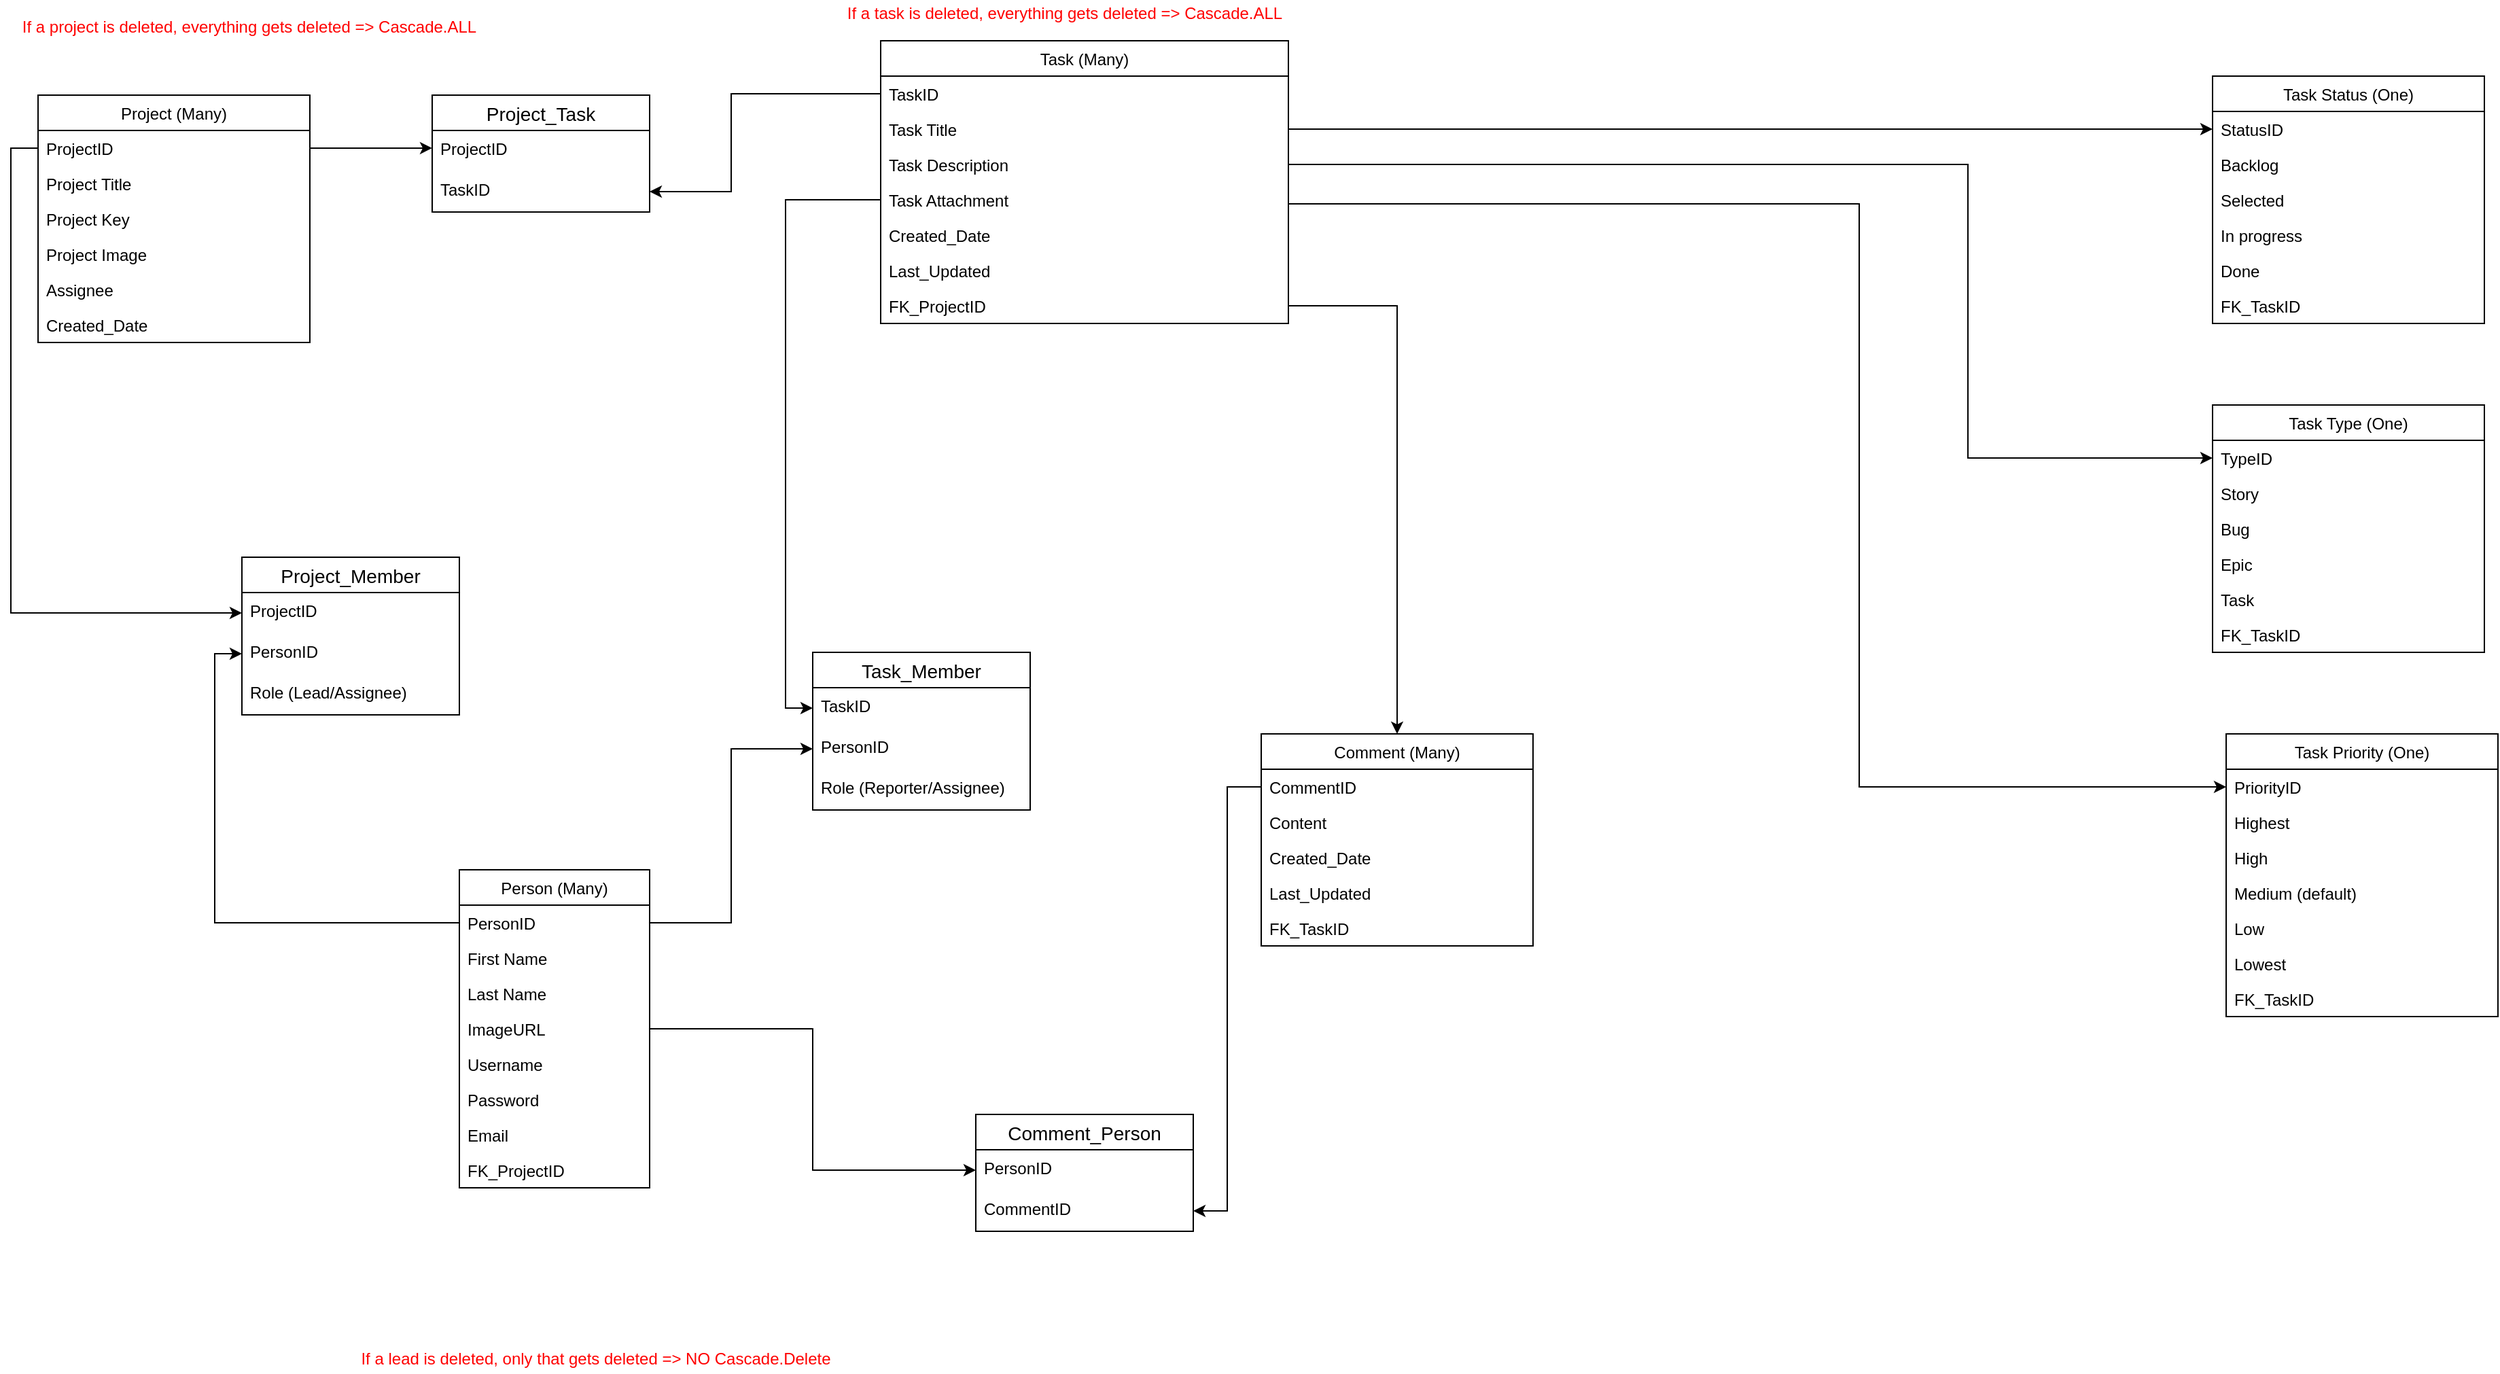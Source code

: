 <mxfile version="13.5.5" type="device"><diagram id="PPoXgymU4LIFoMwUaSdk" name="Page-1"><mxGraphModel dx="2194" dy="1248" grid="1" gridSize="10" guides="1" tooltips="1" connect="1" arrows="1" fold="1" page="1" pageScale="1" pageWidth="1100" pageHeight="850" math="0" shadow="0"><root><mxCell id="0"/><mxCell id="1" parent="0"/><mxCell id="OyVFMeDiMLTQ-FdkmVcx-9" value="Task (Many)" style="swimlane;fontStyle=0;childLayout=stackLayout;horizontal=1;startSize=26;fillColor=none;horizontalStack=0;resizeParent=1;resizeParentMax=0;resizeLast=0;collapsible=1;marginBottom=0;" vertex="1" parent="1"><mxGeometry x="690" y="40" width="300" height="208" as="geometry"/></mxCell><mxCell id="OyVFMeDiMLTQ-FdkmVcx-10" value="TaskID" style="text;strokeColor=none;fillColor=none;align=left;verticalAlign=top;spacingLeft=4;spacingRight=4;overflow=hidden;rotatable=0;points=[[0,0.5],[1,0.5]];portConstraint=eastwest;" vertex="1" parent="OyVFMeDiMLTQ-FdkmVcx-9"><mxGeometry y="26" width="300" height="26" as="geometry"/></mxCell><mxCell id="OyVFMeDiMLTQ-FdkmVcx-11" value="Task Title" style="text;strokeColor=none;fillColor=none;align=left;verticalAlign=top;spacingLeft=4;spacingRight=4;overflow=hidden;rotatable=0;points=[[0,0.5],[1,0.5]];portConstraint=eastwest;" vertex="1" parent="OyVFMeDiMLTQ-FdkmVcx-9"><mxGeometry y="52" width="300" height="26" as="geometry"/></mxCell><mxCell id="OyVFMeDiMLTQ-FdkmVcx-22" value="Task Description" style="text;strokeColor=none;fillColor=none;align=left;verticalAlign=top;spacingLeft=4;spacingRight=4;overflow=hidden;rotatable=0;points=[[0,0.5],[1,0.5]];portConstraint=eastwest;" vertex="1" parent="OyVFMeDiMLTQ-FdkmVcx-9"><mxGeometry y="78" width="300" height="26" as="geometry"/></mxCell><mxCell id="OyVFMeDiMLTQ-FdkmVcx-30" value="Task Attachment" style="text;strokeColor=none;fillColor=none;align=left;verticalAlign=top;spacingLeft=4;spacingRight=4;overflow=hidden;rotatable=0;points=[[0,0.5],[1,0.5]];portConstraint=eastwest;" vertex="1" parent="OyVFMeDiMLTQ-FdkmVcx-9"><mxGeometry y="104" width="300" height="26" as="geometry"/></mxCell><mxCell id="OyVFMeDiMLTQ-FdkmVcx-172" value="Created_Date" style="text;strokeColor=none;fillColor=none;align=left;verticalAlign=top;spacingLeft=4;spacingRight=4;overflow=hidden;rotatable=0;points=[[0,0.5],[1,0.5]];portConstraint=eastwest;" vertex="1" parent="OyVFMeDiMLTQ-FdkmVcx-9"><mxGeometry y="130" width="300" height="26" as="geometry"/></mxCell><mxCell id="OyVFMeDiMLTQ-FdkmVcx-173" value="Last_Updated" style="text;strokeColor=none;fillColor=none;align=left;verticalAlign=top;spacingLeft=4;spacingRight=4;overflow=hidden;rotatable=0;points=[[0,0.5],[1,0.5]];portConstraint=eastwest;" vertex="1" parent="OyVFMeDiMLTQ-FdkmVcx-9"><mxGeometry y="156" width="300" height="26" as="geometry"/></mxCell><mxCell id="OyVFMeDiMLTQ-FdkmVcx-36" value="FK_ProjectID" style="text;strokeColor=none;fillColor=none;align=left;verticalAlign=top;spacingLeft=4;spacingRight=4;overflow=hidden;rotatable=0;points=[[0,0.5],[1,0.5]];portConstraint=eastwest;" vertex="1" parent="OyVFMeDiMLTQ-FdkmVcx-9"><mxGeometry y="182" width="300" height="26" as="geometry"/></mxCell><mxCell id="OyVFMeDiMLTQ-FdkmVcx-52" value="&lt;font color=&quot;#ff0000&quot;&gt;If a project is deleted, everything gets deleted =&amp;gt; Cascade.ALL&lt;/font&gt;" style="text;html=1;resizable=0;autosize=1;align=center;verticalAlign=middle;points=[];fillColor=none;strokeColor=none;rounded=0;" vertex="1" parent="1"><mxGeometry x="50" y="20" width="350" height="20" as="geometry"/></mxCell><mxCell id="OyVFMeDiMLTQ-FdkmVcx-57" value="Task Status (One)" style="swimlane;fontStyle=0;childLayout=stackLayout;horizontal=1;startSize=26;fillColor=none;horizontalStack=0;resizeParent=1;resizeParentMax=0;resizeLast=0;collapsible=1;marginBottom=0;" vertex="1" parent="1"><mxGeometry x="1670" y="66" width="200" height="182" as="geometry"/></mxCell><mxCell id="OyVFMeDiMLTQ-FdkmVcx-58" value="StatusID" style="text;strokeColor=none;fillColor=none;align=left;verticalAlign=top;spacingLeft=4;spacingRight=4;overflow=hidden;rotatable=0;points=[[0,0.5],[1,0.5]];portConstraint=eastwest;" vertex="1" parent="OyVFMeDiMLTQ-FdkmVcx-57"><mxGeometry y="26" width="200" height="26" as="geometry"/></mxCell><mxCell id="OyVFMeDiMLTQ-FdkmVcx-59" value="Backlog" style="text;strokeColor=none;fillColor=none;align=left;verticalAlign=top;spacingLeft=4;spacingRight=4;overflow=hidden;rotatable=0;points=[[0,0.5],[1,0.5]];portConstraint=eastwest;" vertex="1" parent="OyVFMeDiMLTQ-FdkmVcx-57"><mxGeometry y="52" width="200" height="26" as="geometry"/></mxCell><mxCell id="OyVFMeDiMLTQ-FdkmVcx-60" value="Selected" style="text;strokeColor=none;fillColor=none;align=left;verticalAlign=top;spacingLeft=4;spacingRight=4;overflow=hidden;rotatable=0;points=[[0,0.5],[1,0.5]];portConstraint=eastwest;" vertex="1" parent="OyVFMeDiMLTQ-FdkmVcx-57"><mxGeometry y="78" width="200" height="26" as="geometry"/></mxCell><mxCell id="OyVFMeDiMLTQ-FdkmVcx-61" value="In progress" style="text;strokeColor=none;fillColor=none;align=left;verticalAlign=top;spacingLeft=4;spacingRight=4;overflow=hidden;rotatable=0;points=[[0,0.5],[1,0.5]];portConstraint=eastwest;" vertex="1" parent="OyVFMeDiMLTQ-FdkmVcx-57"><mxGeometry y="104" width="200" height="26" as="geometry"/></mxCell><mxCell id="OyVFMeDiMLTQ-FdkmVcx-62" value="Done" style="text;strokeColor=none;fillColor=none;align=left;verticalAlign=top;spacingLeft=4;spacingRight=4;overflow=hidden;rotatable=0;points=[[0,0.5],[1,0.5]];portConstraint=eastwest;" vertex="1" parent="OyVFMeDiMLTQ-FdkmVcx-57"><mxGeometry y="130" width="200" height="26" as="geometry"/></mxCell><mxCell id="OyVFMeDiMLTQ-FdkmVcx-63" value="FK_TaskID" style="text;strokeColor=none;fillColor=none;align=left;verticalAlign=top;spacingLeft=4;spacingRight=4;overflow=hidden;rotatable=0;points=[[0,0.5],[1,0.5]];portConstraint=eastwest;" vertex="1" parent="OyVFMeDiMLTQ-FdkmVcx-57"><mxGeometry y="156" width="200" height="26" as="geometry"/></mxCell><mxCell id="OyVFMeDiMLTQ-FdkmVcx-181" value="Project_Task" style="swimlane;fontStyle=0;childLayout=stackLayout;horizontal=1;startSize=26;horizontalStack=0;resizeParent=1;resizeParentMax=0;resizeLast=0;collapsible=1;marginBottom=0;align=center;fontSize=14;" vertex="1" parent="1"><mxGeometry x="360" y="80" width="160" height="86" as="geometry"/></mxCell><mxCell id="OyVFMeDiMLTQ-FdkmVcx-182" value="ProjectID" style="text;strokeColor=none;fillColor=none;spacingLeft=4;spacingRight=4;overflow=hidden;rotatable=0;points=[[0,0.5],[1,0.5]];portConstraint=eastwest;fontSize=12;" vertex="1" parent="OyVFMeDiMLTQ-FdkmVcx-181"><mxGeometry y="26" width="160" height="30" as="geometry"/></mxCell><mxCell id="OyVFMeDiMLTQ-FdkmVcx-183" value="TaskID" style="text;strokeColor=none;fillColor=none;spacingLeft=4;spacingRight=4;overflow=hidden;rotatable=0;points=[[0,0.5],[1,0.5]];portConstraint=eastwest;fontSize=12;" vertex="1" parent="OyVFMeDiMLTQ-FdkmVcx-181"><mxGeometry y="56" width="160" height="30" as="geometry"/></mxCell><mxCell id="OyVFMeDiMLTQ-FdkmVcx-54" value="&lt;font color=&quot;#ff0000&quot;&gt;If a lead is deleted, only that gets deleted =&amp;gt; NO Cascade.Delete&lt;/font&gt;" style="text;html=1;resizable=0;autosize=1;align=center;verticalAlign=middle;points=[];fillColor=none;strokeColor=none;rounded=0;" vertex="1" parent="1"><mxGeometry x="300" y="1000" width="360" height="20" as="geometry"/></mxCell><mxCell id="OyVFMeDiMLTQ-FdkmVcx-104" value="&lt;font color=&quot;#ff0000&quot;&gt;If a task is deleted, everything gets deleted =&amp;gt; Cascade.ALL&lt;/font&gt;" style="text;html=1;resizable=0;autosize=1;align=center;verticalAlign=middle;points=[];fillColor=none;strokeColor=none;rounded=0;" vertex="1" parent="1"><mxGeometry x="655" y="10" width="340" height="20" as="geometry"/></mxCell><mxCell id="OyVFMeDiMLTQ-FdkmVcx-121" style="edgeStyle=orthogonalEdgeStyle;rounded=0;orthogonalLoop=1;jettySize=auto;html=1;exitX=1;exitY=0.5;exitDx=0;exitDy=0;entryX=0;entryY=0.5;entryDx=0;entryDy=0;" edge="1" parent="1" source="OyVFMeDiMLTQ-FdkmVcx-11" target="OyVFMeDiMLTQ-FdkmVcx-58"><mxGeometry relative="1" as="geometry"/></mxCell><mxCell id="OyVFMeDiMLTQ-FdkmVcx-130" style="edgeStyle=orthogonalEdgeStyle;rounded=0;orthogonalLoop=1;jettySize=auto;html=1;exitX=1;exitY=0.5;exitDx=0;exitDy=0;" edge="1" parent="1" source="OyVFMeDiMLTQ-FdkmVcx-36" target="OyVFMeDiMLTQ-FdkmVcx-122"><mxGeometry relative="1" as="geometry"/></mxCell><mxCell id="OyVFMeDiMLTQ-FdkmVcx-137" style="edgeStyle=orthogonalEdgeStyle;rounded=0;orthogonalLoop=1;jettySize=auto;html=1;exitX=0;exitY=0.5;exitDx=0;exitDy=0;entryX=0;entryY=0.5;entryDx=0;entryDy=0;" edge="1" parent="1" source="OyVFMeDiMLTQ-FdkmVcx-2" target="OyVFMeDiMLTQ-FdkmVcx-133"><mxGeometry relative="1" as="geometry"/></mxCell><mxCell id="OyVFMeDiMLTQ-FdkmVcx-132" value="Project_Member" style="swimlane;fontStyle=0;childLayout=stackLayout;horizontal=1;startSize=26;horizontalStack=0;resizeParent=1;resizeParentMax=0;resizeLast=0;collapsible=1;marginBottom=0;align=center;fontSize=14;" vertex="1" parent="1"><mxGeometry x="220" y="420" width="160" height="116" as="geometry"/></mxCell><mxCell id="OyVFMeDiMLTQ-FdkmVcx-133" value="ProjectID" style="text;strokeColor=none;fillColor=none;spacingLeft=4;spacingRight=4;overflow=hidden;rotatable=0;points=[[0,0.5],[1,0.5]];portConstraint=eastwest;fontSize=12;" vertex="1" parent="OyVFMeDiMLTQ-FdkmVcx-132"><mxGeometry y="26" width="160" height="30" as="geometry"/></mxCell><mxCell id="OyVFMeDiMLTQ-FdkmVcx-134" value="PersonID" style="text;strokeColor=none;fillColor=none;spacingLeft=4;spacingRight=4;overflow=hidden;rotatable=0;points=[[0,0.5],[1,0.5]];portConstraint=eastwest;fontSize=12;" vertex="1" parent="OyVFMeDiMLTQ-FdkmVcx-132"><mxGeometry y="56" width="160" height="30" as="geometry"/></mxCell><mxCell id="OyVFMeDiMLTQ-FdkmVcx-135" value="Role (Lead/Assignee)" style="text;strokeColor=none;fillColor=none;spacingLeft=4;spacingRight=4;overflow=hidden;rotatable=0;points=[[0,0.5],[1,0.5]];portConstraint=eastwest;fontSize=12;" vertex="1" parent="OyVFMeDiMLTQ-FdkmVcx-132"><mxGeometry y="86" width="160" height="30" as="geometry"/></mxCell><mxCell id="OyVFMeDiMLTQ-FdkmVcx-5" value="Person (Many)" style="swimlane;fontStyle=0;childLayout=stackLayout;horizontal=1;startSize=26;fillColor=none;horizontalStack=0;resizeParent=1;resizeParentMax=0;resizeLast=0;collapsible=1;marginBottom=0;" vertex="1" parent="1"><mxGeometry x="380" y="650" width="140" height="234" as="geometry"/></mxCell><mxCell id="OyVFMeDiMLTQ-FdkmVcx-6" value="PersonID" style="text;strokeColor=none;fillColor=none;align=left;verticalAlign=top;spacingLeft=4;spacingRight=4;overflow=hidden;rotatable=0;points=[[0,0.5],[1,0.5]];portConstraint=eastwest;" vertex="1" parent="OyVFMeDiMLTQ-FdkmVcx-5"><mxGeometry y="26" width="140" height="26" as="geometry"/></mxCell><mxCell id="OyVFMeDiMLTQ-FdkmVcx-56" value="First Name" style="text;strokeColor=none;fillColor=none;align=left;verticalAlign=top;spacingLeft=4;spacingRight=4;overflow=hidden;rotatable=0;points=[[0,0.5],[1,0.5]];portConstraint=eastwest;" vertex="1" parent="OyVFMeDiMLTQ-FdkmVcx-5"><mxGeometry y="52" width="140" height="26" as="geometry"/></mxCell><mxCell id="OyVFMeDiMLTQ-FdkmVcx-7" value="Last Name" style="text;strokeColor=none;fillColor=none;align=left;verticalAlign=top;spacingLeft=4;spacingRight=4;overflow=hidden;rotatable=0;points=[[0,0.5],[1,0.5]];portConstraint=eastwest;" vertex="1" parent="OyVFMeDiMLTQ-FdkmVcx-5"><mxGeometry y="78" width="140" height="26" as="geometry"/></mxCell><mxCell id="OyVFMeDiMLTQ-FdkmVcx-8" value="ImageURL" style="text;strokeColor=none;fillColor=none;align=left;verticalAlign=top;spacingLeft=4;spacingRight=4;overflow=hidden;rotatable=0;points=[[0,0.5],[1,0.5]];portConstraint=eastwest;" vertex="1" parent="OyVFMeDiMLTQ-FdkmVcx-5"><mxGeometry y="104" width="140" height="26" as="geometry"/></mxCell><mxCell id="OyVFMeDiMLTQ-FdkmVcx-16" value="Username" style="text;strokeColor=none;fillColor=none;align=left;verticalAlign=top;spacingLeft=4;spacingRight=4;overflow=hidden;rotatable=0;points=[[0,0.5],[1,0.5]];portConstraint=eastwest;" vertex="1" parent="OyVFMeDiMLTQ-FdkmVcx-5"><mxGeometry y="130" width="140" height="26" as="geometry"/></mxCell><mxCell id="OyVFMeDiMLTQ-FdkmVcx-17" value="Password" style="text;strokeColor=none;fillColor=none;align=left;verticalAlign=top;spacingLeft=4;spacingRight=4;overflow=hidden;rotatable=0;points=[[0,0.5],[1,0.5]];portConstraint=eastwest;" vertex="1" parent="OyVFMeDiMLTQ-FdkmVcx-5"><mxGeometry y="156" width="140" height="26" as="geometry"/></mxCell><mxCell id="OyVFMeDiMLTQ-FdkmVcx-32" value="Email" style="text;strokeColor=none;fillColor=none;align=left;verticalAlign=top;spacingLeft=4;spacingRight=4;overflow=hidden;rotatable=0;points=[[0,0.5],[1,0.5]];portConstraint=eastwest;" vertex="1" parent="OyVFMeDiMLTQ-FdkmVcx-5"><mxGeometry y="182" width="140" height="26" as="geometry"/></mxCell><mxCell id="OyVFMeDiMLTQ-FdkmVcx-49" value="FK_ProjectID" style="text;strokeColor=none;fillColor=none;align=left;verticalAlign=top;spacingLeft=4;spacingRight=4;overflow=hidden;rotatable=0;points=[[0,0.5],[1,0.5]];portConstraint=eastwest;" vertex="1" parent="OyVFMeDiMLTQ-FdkmVcx-5"><mxGeometry y="208" width="140" height="26" as="geometry"/></mxCell><mxCell id="OyVFMeDiMLTQ-FdkmVcx-144" style="edgeStyle=orthogonalEdgeStyle;rounded=0;orthogonalLoop=1;jettySize=auto;html=1;exitX=1;exitY=0.5;exitDx=0;exitDy=0;entryX=0;entryY=0.5;entryDx=0;entryDy=0;" edge="1" parent="1" source="OyVFMeDiMLTQ-FdkmVcx-6" target="OyVFMeDiMLTQ-FdkmVcx-142"><mxGeometry relative="1" as="geometry"/></mxCell><mxCell id="OyVFMeDiMLTQ-FdkmVcx-145" style="edgeStyle=orthogonalEdgeStyle;rounded=0;orthogonalLoop=1;jettySize=auto;html=1;exitX=0;exitY=0.5;exitDx=0;exitDy=0;entryX=0;entryY=0.5;entryDx=0;entryDy=0;" edge="1" parent="1" source="OyVFMeDiMLTQ-FdkmVcx-6" target="OyVFMeDiMLTQ-FdkmVcx-134"><mxGeometry relative="1" as="geometry"/></mxCell><mxCell id="OyVFMeDiMLTQ-FdkmVcx-147" style="edgeStyle=orthogonalEdgeStyle;rounded=0;orthogonalLoop=1;jettySize=auto;html=1;exitX=0;exitY=0.5;exitDx=0;exitDy=0;entryX=0;entryY=0.5;entryDx=0;entryDy=0;" edge="1" parent="1" source="OyVFMeDiMLTQ-FdkmVcx-30" target="OyVFMeDiMLTQ-FdkmVcx-141"><mxGeometry relative="1" as="geometry"/></mxCell><mxCell id="OyVFMeDiMLTQ-FdkmVcx-140" value="Task_Member" style="swimlane;fontStyle=0;childLayout=stackLayout;horizontal=1;startSize=26;horizontalStack=0;resizeParent=1;resizeParentMax=0;resizeLast=0;collapsible=1;marginBottom=0;align=center;fontSize=14;" vertex="1" parent="1"><mxGeometry x="640" y="490" width="160" height="116" as="geometry"/></mxCell><mxCell id="OyVFMeDiMLTQ-FdkmVcx-141" value="TaskID" style="text;strokeColor=none;fillColor=none;spacingLeft=4;spacingRight=4;overflow=hidden;rotatable=0;points=[[0,0.5],[1,0.5]];portConstraint=eastwest;fontSize=12;" vertex="1" parent="OyVFMeDiMLTQ-FdkmVcx-140"><mxGeometry y="26" width="160" height="30" as="geometry"/></mxCell><mxCell id="OyVFMeDiMLTQ-FdkmVcx-142" value="PersonID" style="text;strokeColor=none;fillColor=none;spacingLeft=4;spacingRight=4;overflow=hidden;rotatable=0;points=[[0,0.5],[1,0.5]];portConstraint=eastwest;fontSize=12;" vertex="1" parent="OyVFMeDiMLTQ-FdkmVcx-140"><mxGeometry y="56" width="160" height="30" as="geometry"/></mxCell><mxCell id="OyVFMeDiMLTQ-FdkmVcx-143" value="Role (Reporter/Assignee)" style="text;strokeColor=none;fillColor=none;spacingLeft=4;spacingRight=4;overflow=hidden;rotatable=0;points=[[0,0.5],[1,0.5]];portConstraint=eastwest;fontSize=12;" vertex="1" parent="OyVFMeDiMLTQ-FdkmVcx-140"><mxGeometry y="86" width="160" height="30" as="geometry"/></mxCell><mxCell id="OyVFMeDiMLTQ-FdkmVcx-148" value="Comment_Person" style="swimlane;fontStyle=0;childLayout=stackLayout;horizontal=1;startSize=26;horizontalStack=0;resizeParent=1;resizeParentMax=0;resizeLast=0;collapsible=1;marginBottom=0;align=center;fontSize=14;" vertex="1" parent="1"><mxGeometry x="760" y="830" width="160" height="86" as="geometry"/></mxCell><mxCell id="OyVFMeDiMLTQ-FdkmVcx-149" value="PersonID" style="text;strokeColor=none;fillColor=none;spacingLeft=4;spacingRight=4;overflow=hidden;rotatable=0;points=[[0,0.5],[1,0.5]];portConstraint=eastwest;fontSize=12;" vertex="1" parent="OyVFMeDiMLTQ-FdkmVcx-148"><mxGeometry y="26" width="160" height="30" as="geometry"/></mxCell><mxCell id="OyVFMeDiMLTQ-FdkmVcx-150" value="CommentID" style="text;strokeColor=none;fillColor=none;spacingLeft=4;spacingRight=4;overflow=hidden;rotatable=0;points=[[0,0.5],[1,0.5]];portConstraint=eastwest;fontSize=12;" vertex="1" parent="OyVFMeDiMLTQ-FdkmVcx-148"><mxGeometry y="56" width="160" height="30" as="geometry"/></mxCell><mxCell id="OyVFMeDiMLTQ-FdkmVcx-152" style="edgeStyle=orthogonalEdgeStyle;rounded=0;orthogonalLoop=1;jettySize=auto;html=1;exitX=1;exitY=0.5;exitDx=0;exitDy=0;entryX=0;entryY=0.5;entryDx=0;entryDy=0;" edge="1" parent="1" source="OyVFMeDiMLTQ-FdkmVcx-8" target="OyVFMeDiMLTQ-FdkmVcx-149"><mxGeometry relative="1" as="geometry"/></mxCell><mxCell id="OyVFMeDiMLTQ-FdkmVcx-153" style="edgeStyle=orthogonalEdgeStyle;rounded=0;orthogonalLoop=1;jettySize=auto;html=1;exitX=0;exitY=0.5;exitDx=0;exitDy=0;entryX=1;entryY=0.5;entryDx=0;entryDy=0;" edge="1" parent="1" source="OyVFMeDiMLTQ-FdkmVcx-123" target="OyVFMeDiMLTQ-FdkmVcx-150"><mxGeometry relative="1" as="geometry"/></mxCell><mxCell id="OyVFMeDiMLTQ-FdkmVcx-161" style="edgeStyle=orthogonalEdgeStyle;rounded=0;orthogonalLoop=1;jettySize=auto;html=1;exitX=1;exitY=0.5;exitDx=0;exitDy=0;entryX=0;entryY=0.5;entryDx=0;entryDy=0;" edge="1" parent="1" target="OyVFMeDiMLTQ-FdkmVcx-155"><mxGeometry relative="1" as="geometry"><mxPoint x="990" y="183" as="sourcePoint"/><Array as="points"><mxPoint x="990" y="160"/><mxPoint x="1410" y="160"/><mxPoint x="1410" y="589"/></Array></mxGeometry></mxCell><mxCell id="OyVFMeDiMLTQ-FdkmVcx-154" value="Task Priority (One)" style="swimlane;fontStyle=0;childLayout=stackLayout;horizontal=1;startSize=26;fillColor=none;horizontalStack=0;resizeParent=1;resizeParentMax=0;resizeLast=0;collapsible=1;marginBottom=0;" vertex="1" parent="1"><mxGeometry x="1680" y="550" width="200" height="208" as="geometry"/></mxCell><mxCell id="OyVFMeDiMLTQ-FdkmVcx-155" value="PriorityID" style="text;strokeColor=none;fillColor=none;align=left;verticalAlign=top;spacingLeft=4;spacingRight=4;overflow=hidden;rotatable=0;points=[[0,0.5],[1,0.5]];portConstraint=eastwest;" vertex="1" parent="OyVFMeDiMLTQ-FdkmVcx-154"><mxGeometry y="26" width="200" height="26" as="geometry"/></mxCell><mxCell id="OyVFMeDiMLTQ-FdkmVcx-156" value="Highest" style="text;strokeColor=none;fillColor=none;align=left;verticalAlign=top;spacingLeft=4;spacingRight=4;overflow=hidden;rotatable=0;points=[[0,0.5],[1,0.5]];portConstraint=eastwest;" vertex="1" parent="OyVFMeDiMLTQ-FdkmVcx-154"><mxGeometry y="52" width="200" height="26" as="geometry"/></mxCell><mxCell id="OyVFMeDiMLTQ-FdkmVcx-157" value="High" style="text;strokeColor=none;fillColor=none;align=left;verticalAlign=top;spacingLeft=4;spacingRight=4;overflow=hidden;rotatable=0;points=[[0,0.5],[1,0.5]];portConstraint=eastwest;" vertex="1" parent="OyVFMeDiMLTQ-FdkmVcx-154"><mxGeometry y="78" width="200" height="26" as="geometry"/></mxCell><mxCell id="OyVFMeDiMLTQ-FdkmVcx-158" value="Medium (default)" style="text;strokeColor=none;fillColor=none;align=left;verticalAlign=top;spacingLeft=4;spacingRight=4;overflow=hidden;rotatable=0;points=[[0,0.5],[1,0.5]];portConstraint=eastwest;" vertex="1" parent="OyVFMeDiMLTQ-FdkmVcx-154"><mxGeometry y="104" width="200" height="26" as="geometry"/></mxCell><mxCell id="OyVFMeDiMLTQ-FdkmVcx-159" value="Low" style="text;strokeColor=none;fillColor=none;align=left;verticalAlign=top;spacingLeft=4;spacingRight=4;overflow=hidden;rotatable=0;points=[[0,0.5],[1,0.5]];portConstraint=eastwest;" vertex="1" parent="OyVFMeDiMLTQ-FdkmVcx-154"><mxGeometry y="130" width="200" height="26" as="geometry"/></mxCell><mxCell id="OyVFMeDiMLTQ-FdkmVcx-170" value="Lowest" style="text;strokeColor=none;fillColor=none;align=left;verticalAlign=top;spacingLeft=4;spacingRight=4;overflow=hidden;rotatable=0;points=[[0,0.5],[1,0.5]];portConstraint=eastwest;" vertex="1" parent="OyVFMeDiMLTQ-FdkmVcx-154"><mxGeometry y="156" width="200" height="26" as="geometry"/></mxCell><mxCell id="OyVFMeDiMLTQ-FdkmVcx-160" value="FK_TaskID" style="text;strokeColor=none;fillColor=none;align=left;verticalAlign=top;spacingLeft=4;spacingRight=4;overflow=hidden;rotatable=0;points=[[0,0.5],[1,0.5]];portConstraint=eastwest;" vertex="1" parent="OyVFMeDiMLTQ-FdkmVcx-154"><mxGeometry y="182" width="200" height="26" as="geometry"/></mxCell><mxCell id="OyVFMeDiMLTQ-FdkmVcx-162" value="Task Type (One)" style="swimlane;fontStyle=0;childLayout=stackLayout;horizontal=1;startSize=26;fillColor=none;horizontalStack=0;resizeParent=1;resizeParentMax=0;resizeLast=0;collapsible=1;marginBottom=0;" vertex="1" parent="1"><mxGeometry x="1670" y="308" width="200" height="182" as="geometry"/></mxCell><mxCell id="OyVFMeDiMLTQ-FdkmVcx-163" value="TypeID" style="text;strokeColor=none;fillColor=none;align=left;verticalAlign=top;spacingLeft=4;spacingRight=4;overflow=hidden;rotatable=0;points=[[0,0.5],[1,0.5]];portConstraint=eastwest;" vertex="1" parent="OyVFMeDiMLTQ-FdkmVcx-162"><mxGeometry y="26" width="200" height="26" as="geometry"/></mxCell><mxCell id="OyVFMeDiMLTQ-FdkmVcx-164" value="Story" style="text;strokeColor=none;fillColor=none;align=left;verticalAlign=top;spacingLeft=4;spacingRight=4;overflow=hidden;rotatable=0;points=[[0,0.5],[1,0.5]];portConstraint=eastwest;" vertex="1" parent="OyVFMeDiMLTQ-FdkmVcx-162"><mxGeometry y="52" width="200" height="26" as="geometry"/></mxCell><mxCell id="OyVFMeDiMLTQ-FdkmVcx-165" value="Bug" style="text;strokeColor=none;fillColor=none;align=left;verticalAlign=top;spacingLeft=4;spacingRight=4;overflow=hidden;rotatable=0;points=[[0,0.5],[1,0.5]];portConstraint=eastwest;" vertex="1" parent="OyVFMeDiMLTQ-FdkmVcx-162"><mxGeometry y="78" width="200" height="26" as="geometry"/></mxCell><mxCell id="OyVFMeDiMLTQ-FdkmVcx-166" value="Epic" style="text;strokeColor=none;fillColor=none;align=left;verticalAlign=top;spacingLeft=4;spacingRight=4;overflow=hidden;rotatable=0;points=[[0,0.5],[1,0.5]];portConstraint=eastwest;" vertex="1" parent="OyVFMeDiMLTQ-FdkmVcx-162"><mxGeometry y="104" width="200" height="26" as="geometry"/></mxCell><mxCell id="OyVFMeDiMLTQ-FdkmVcx-167" value="Task" style="text;strokeColor=none;fillColor=none;align=left;verticalAlign=top;spacingLeft=4;spacingRight=4;overflow=hidden;rotatable=0;points=[[0,0.5],[1,0.5]];portConstraint=eastwest;" vertex="1" parent="OyVFMeDiMLTQ-FdkmVcx-162"><mxGeometry y="130" width="200" height="26" as="geometry"/></mxCell><mxCell id="OyVFMeDiMLTQ-FdkmVcx-168" value="FK_TaskID" style="text;strokeColor=none;fillColor=none;align=left;verticalAlign=top;spacingLeft=4;spacingRight=4;overflow=hidden;rotatable=0;points=[[0,0.5],[1,0.5]];portConstraint=eastwest;" vertex="1" parent="OyVFMeDiMLTQ-FdkmVcx-162"><mxGeometry y="156" width="200" height="26" as="geometry"/></mxCell><mxCell id="OyVFMeDiMLTQ-FdkmVcx-169" style="edgeStyle=orthogonalEdgeStyle;rounded=0;orthogonalLoop=1;jettySize=auto;html=1;exitX=1;exitY=0.5;exitDx=0;exitDy=0;entryX=0;entryY=0.5;entryDx=0;entryDy=0;" edge="1" parent="1" target="OyVFMeDiMLTQ-FdkmVcx-163"><mxGeometry relative="1" as="geometry"><mxPoint x="990" y="131" as="sourcePoint"/><Array as="points"><mxPoint x="1490" y="131"/><mxPoint x="1490" y="347"/></Array></mxGeometry></mxCell><mxCell id="OyVFMeDiMLTQ-FdkmVcx-122" value="Comment (Many)" style="swimlane;fontStyle=0;childLayout=stackLayout;horizontal=1;startSize=26;fillColor=none;horizontalStack=0;resizeParent=1;resizeParentMax=0;resizeLast=0;collapsible=1;marginBottom=0;" vertex="1" parent="1"><mxGeometry x="970" y="550" width="200" height="156" as="geometry"/></mxCell><mxCell id="OyVFMeDiMLTQ-FdkmVcx-123" value="CommentID" style="text;strokeColor=none;fillColor=none;align=left;verticalAlign=top;spacingLeft=4;spacingRight=4;overflow=hidden;rotatable=0;points=[[0,0.5],[1,0.5]];portConstraint=eastwest;" vertex="1" parent="OyVFMeDiMLTQ-FdkmVcx-122"><mxGeometry y="26" width="200" height="26" as="geometry"/></mxCell><mxCell id="OyVFMeDiMLTQ-FdkmVcx-125" value="Content" style="text;strokeColor=none;fillColor=none;align=left;verticalAlign=top;spacingLeft=4;spacingRight=4;overflow=hidden;rotatable=0;points=[[0,0.5],[1,0.5]];portConstraint=eastwest;" vertex="1" parent="OyVFMeDiMLTQ-FdkmVcx-122"><mxGeometry y="52" width="200" height="26" as="geometry"/></mxCell><mxCell id="OyVFMeDiMLTQ-FdkmVcx-126" value="Created_Date" style="text;strokeColor=none;fillColor=none;align=left;verticalAlign=top;spacingLeft=4;spacingRight=4;overflow=hidden;rotatable=0;points=[[0,0.5],[1,0.5]];portConstraint=eastwest;" vertex="1" parent="OyVFMeDiMLTQ-FdkmVcx-122"><mxGeometry y="78" width="200" height="26" as="geometry"/></mxCell><mxCell id="OyVFMeDiMLTQ-FdkmVcx-131" value="Last_Updated" style="text;strokeColor=none;fillColor=none;align=left;verticalAlign=top;spacingLeft=4;spacingRight=4;overflow=hidden;rotatable=0;points=[[0,0.5],[1,0.5]];portConstraint=eastwest;" vertex="1" parent="OyVFMeDiMLTQ-FdkmVcx-122"><mxGeometry y="104" width="200" height="26" as="geometry"/></mxCell><mxCell id="OyVFMeDiMLTQ-FdkmVcx-128" value="FK_TaskID" style="text;strokeColor=none;fillColor=none;align=left;verticalAlign=top;spacingLeft=4;spacingRight=4;overflow=hidden;rotatable=0;points=[[0,0.5],[1,0.5]];portConstraint=eastwest;" vertex="1" parent="OyVFMeDiMLTQ-FdkmVcx-122"><mxGeometry y="130" width="200" height="26" as="geometry"/></mxCell><mxCell id="OyVFMeDiMLTQ-FdkmVcx-1" value="Project (Many)" style="swimlane;fontStyle=0;childLayout=stackLayout;horizontal=1;startSize=26;fillColor=none;horizontalStack=0;resizeParent=1;resizeParentMax=0;resizeLast=0;collapsible=1;marginBottom=0;" vertex="1" parent="1"><mxGeometry x="70" y="80" width="200" height="182" as="geometry"/></mxCell><mxCell id="OyVFMeDiMLTQ-FdkmVcx-2" value="ProjectID" style="text;strokeColor=none;fillColor=none;align=left;verticalAlign=top;spacingLeft=4;spacingRight=4;overflow=hidden;rotatable=0;points=[[0,0.5],[1,0.5]];portConstraint=eastwest;" vertex="1" parent="OyVFMeDiMLTQ-FdkmVcx-1"><mxGeometry y="26" width="200" height="26" as="geometry"/></mxCell><mxCell id="OyVFMeDiMLTQ-FdkmVcx-20" value="Project Title" style="text;strokeColor=none;fillColor=none;align=left;verticalAlign=top;spacingLeft=4;spacingRight=4;overflow=hidden;rotatable=0;points=[[0,0.5],[1,0.5]];portConstraint=eastwest;" vertex="1" parent="OyVFMeDiMLTQ-FdkmVcx-1"><mxGeometry y="52" width="200" height="26" as="geometry"/></mxCell><mxCell id="OyVFMeDiMLTQ-FdkmVcx-14" value="Project Key" style="text;strokeColor=none;fillColor=none;align=left;verticalAlign=top;spacingLeft=4;spacingRight=4;overflow=hidden;rotatable=0;points=[[0,0.5],[1,0.5]];portConstraint=eastwest;" vertex="1" parent="OyVFMeDiMLTQ-FdkmVcx-1"><mxGeometry y="78" width="200" height="26" as="geometry"/></mxCell><mxCell id="OyVFMeDiMLTQ-FdkmVcx-48" value="Project Image" style="text;strokeColor=none;fillColor=none;align=left;verticalAlign=top;spacingLeft=4;spacingRight=4;overflow=hidden;rotatable=0;points=[[0,0.5],[1,0.5]];portConstraint=eastwest;" vertex="1" parent="OyVFMeDiMLTQ-FdkmVcx-1"><mxGeometry y="104" width="200" height="26" as="geometry"/></mxCell><mxCell id="OyVFMeDiMLTQ-FdkmVcx-31" value="Assignee" style="text;strokeColor=none;fillColor=none;align=left;verticalAlign=top;spacingLeft=4;spacingRight=4;overflow=hidden;rotatable=0;points=[[0,0.5],[1,0.5]];portConstraint=eastwest;" vertex="1" parent="OyVFMeDiMLTQ-FdkmVcx-1"><mxGeometry y="130" width="200" height="26" as="geometry"/></mxCell><mxCell id="OyVFMeDiMLTQ-FdkmVcx-109" value="Created_Date" style="text;strokeColor=none;fillColor=none;align=left;verticalAlign=top;spacingLeft=4;spacingRight=4;overflow=hidden;rotatable=0;points=[[0,0.5],[1,0.5]];portConstraint=eastwest;" vertex="1" parent="OyVFMeDiMLTQ-FdkmVcx-1"><mxGeometry y="156" width="200" height="26" as="geometry"/></mxCell><mxCell id="OyVFMeDiMLTQ-FdkmVcx-186" style="edgeStyle=orthogonalEdgeStyle;rounded=0;orthogonalLoop=1;jettySize=auto;html=1;exitX=0;exitY=0.5;exitDx=0;exitDy=0;entryX=1;entryY=0.5;entryDx=0;entryDy=0;" edge="1" parent="1" source="OyVFMeDiMLTQ-FdkmVcx-10" target="OyVFMeDiMLTQ-FdkmVcx-183"><mxGeometry relative="1" as="geometry"><Array as="points"><mxPoint x="580" y="79"/><mxPoint x="580" y="151"/></Array></mxGeometry></mxCell><mxCell id="OyVFMeDiMLTQ-FdkmVcx-187" style="edgeStyle=orthogonalEdgeStyle;rounded=0;orthogonalLoop=1;jettySize=auto;html=1;exitX=1;exitY=0.5;exitDx=0;exitDy=0;" edge="1" parent="1" source="OyVFMeDiMLTQ-FdkmVcx-2"><mxGeometry relative="1" as="geometry"><mxPoint x="360" y="118.941" as="targetPoint"/></mxGeometry></mxCell></root></mxGraphModel></diagram></mxfile>